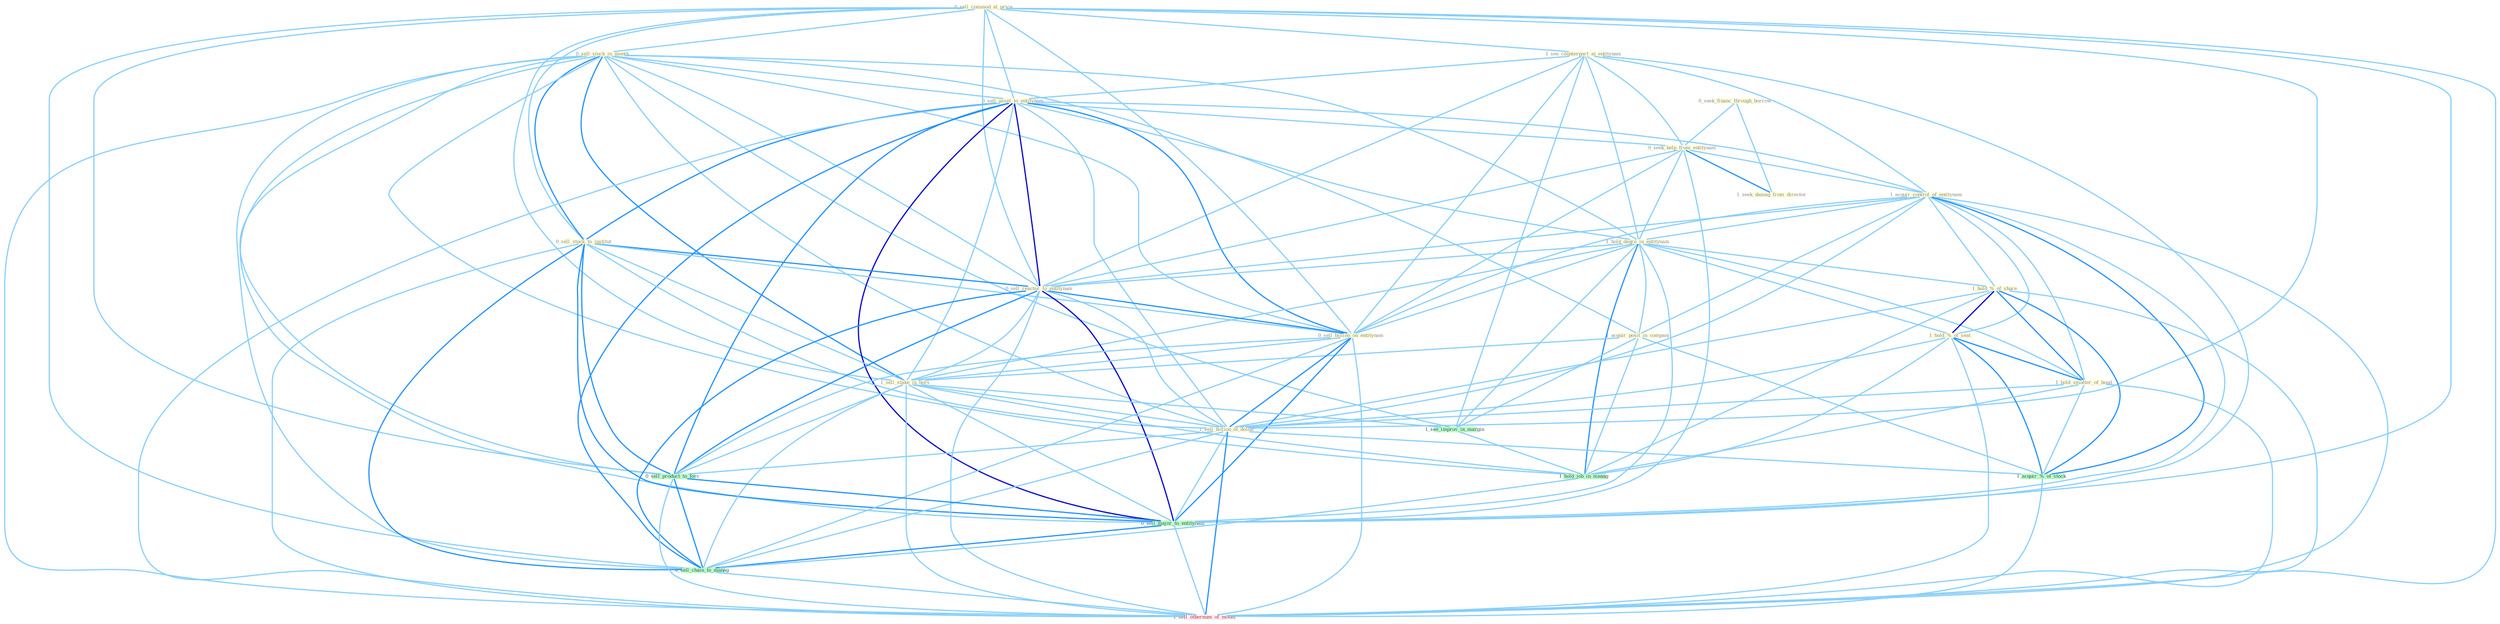 Graph G{ 
    node
    [shape=polygon,style=filled,width=.5,height=.06,color="#BDFCC9",fixedsize=true,fontsize=4,
    fontcolor="#2f4f4f"];
    {node
    [color="#ffffe0", fontcolor="#8b7d6b"] "0_sell_commod_at_price " "0_sell_stock_in_month " "0_seek_financ_through_borrow " "1_see_counterpart_at_entitynam " "0_sell_asset_to_entitynam " "0_seek_help_from_entitynam " "1_acquir_control_of_entitynam " "0_sell_stock_to_institut " "1_hold_degre_in_entitynam " "1_seek_damag_from_director " "1_hold_%_of_share " "1_acquir_posit_in_compani " "0_sell_reactor_to_entitynam " "0_sell_billion_on_entitynam " "1_hold_%_of_seat " "1_sell_stake_in_hors " "1_hold_smatter_of_bond " "1_sell_billion_of_dollar "}
{node [color="#fff0f5", fontcolor="#b22222"] "1_sell_othernum_of_model "}
edge [color="#B0E2FF"];

	"0_sell_commod_at_price " -- "0_sell_stock_in_month " [w="1", color="#87cefa" ];
	"0_sell_commod_at_price " -- "1_see_counterpart_at_entitynam " [w="1", color="#87cefa" ];
	"0_sell_commod_at_price " -- "0_sell_asset_to_entitynam " [w="1", color="#87cefa" ];
	"0_sell_commod_at_price " -- "0_sell_stock_to_institut " [w="1", color="#87cefa" ];
	"0_sell_commod_at_price " -- "0_sell_reactor_to_entitynam " [w="1", color="#87cefa" ];
	"0_sell_commod_at_price " -- "0_sell_billion_on_entitynam " [w="1", color="#87cefa" ];
	"0_sell_commod_at_price " -- "1_sell_stake_in_hors " [w="1", color="#87cefa" ];
	"0_sell_commod_at_price " -- "1_sell_billion_of_dollar " [w="1", color="#87cefa" ];
	"0_sell_commod_at_price " -- "0_sell_product_to_forc " [w="1", color="#87cefa" ];
	"0_sell_commod_at_price " -- "0_sell_major_to_entitynam " [w="1", color="#87cefa" ];
	"0_sell_commod_at_price " -- "0_sell_chain_to_manag " [w="1", color="#87cefa" ];
	"0_sell_commod_at_price " -- "1_sell_othernum_of_model " [w="1", color="#87cefa" ];
	"0_sell_stock_in_month " -- "0_sell_asset_to_entitynam " [w="1", color="#87cefa" ];
	"0_sell_stock_in_month " -- "0_sell_stock_to_institut " [w="2", color="#1e90ff" , len=0.8];
	"0_sell_stock_in_month " -- "1_hold_degre_in_entitynam " [w="1", color="#87cefa" ];
	"0_sell_stock_in_month " -- "1_acquir_posit_in_compani " [w="1", color="#87cefa" ];
	"0_sell_stock_in_month " -- "0_sell_reactor_to_entitynam " [w="1", color="#87cefa" ];
	"0_sell_stock_in_month " -- "0_sell_billion_on_entitynam " [w="1", color="#87cefa" ];
	"0_sell_stock_in_month " -- "1_sell_stake_in_hors " [w="2", color="#1e90ff" , len=0.8];
	"0_sell_stock_in_month " -- "1_sell_billion_of_dollar " [w="1", color="#87cefa" ];
	"0_sell_stock_in_month " -- "1_see_improv_in_margin " [w="1", color="#87cefa" ];
	"0_sell_stock_in_month " -- "1_hold_job_in_manag " [w="1", color="#87cefa" ];
	"0_sell_stock_in_month " -- "0_sell_product_to_forc " [w="1", color="#87cefa" ];
	"0_sell_stock_in_month " -- "0_sell_major_to_entitynam " [w="1", color="#87cefa" ];
	"0_sell_stock_in_month " -- "0_sell_chain_to_manag " [w="1", color="#87cefa" ];
	"0_sell_stock_in_month " -- "1_sell_othernum_of_model " [w="1", color="#87cefa" ];
	"0_seek_financ_through_borrow " -- "0_seek_help_from_entitynam " [w="1", color="#87cefa" ];
	"0_seek_financ_through_borrow " -- "1_seek_damag_from_director " [w="1", color="#87cefa" ];
	"1_see_counterpart_at_entitynam " -- "0_sell_asset_to_entitynam " [w="1", color="#87cefa" ];
	"1_see_counterpart_at_entitynam " -- "0_seek_help_from_entitynam " [w="1", color="#87cefa" ];
	"1_see_counterpart_at_entitynam " -- "1_acquir_control_of_entitynam " [w="1", color="#87cefa" ];
	"1_see_counterpart_at_entitynam " -- "1_hold_degre_in_entitynam " [w="1", color="#87cefa" ];
	"1_see_counterpart_at_entitynam " -- "0_sell_reactor_to_entitynam " [w="1", color="#87cefa" ];
	"1_see_counterpart_at_entitynam " -- "0_sell_billion_on_entitynam " [w="1", color="#87cefa" ];
	"1_see_counterpart_at_entitynam " -- "1_see_improv_in_margin " [w="1", color="#87cefa" ];
	"1_see_counterpart_at_entitynam " -- "0_sell_major_to_entitynam " [w="1", color="#87cefa" ];
	"0_sell_asset_to_entitynam " -- "0_seek_help_from_entitynam " [w="1", color="#87cefa" ];
	"0_sell_asset_to_entitynam " -- "1_acquir_control_of_entitynam " [w="1", color="#87cefa" ];
	"0_sell_asset_to_entitynam " -- "0_sell_stock_to_institut " [w="2", color="#1e90ff" , len=0.8];
	"0_sell_asset_to_entitynam " -- "1_hold_degre_in_entitynam " [w="1", color="#87cefa" ];
	"0_sell_asset_to_entitynam " -- "0_sell_reactor_to_entitynam " [w="3", color="#0000cd" , len=0.6];
	"0_sell_asset_to_entitynam " -- "0_sell_billion_on_entitynam " [w="2", color="#1e90ff" , len=0.8];
	"0_sell_asset_to_entitynam " -- "1_sell_stake_in_hors " [w="1", color="#87cefa" ];
	"0_sell_asset_to_entitynam " -- "1_sell_billion_of_dollar " [w="1", color="#87cefa" ];
	"0_sell_asset_to_entitynam " -- "0_sell_product_to_forc " [w="2", color="#1e90ff" , len=0.8];
	"0_sell_asset_to_entitynam " -- "0_sell_major_to_entitynam " [w="3", color="#0000cd" , len=0.6];
	"0_sell_asset_to_entitynam " -- "0_sell_chain_to_manag " [w="2", color="#1e90ff" , len=0.8];
	"0_sell_asset_to_entitynam " -- "1_sell_othernum_of_model " [w="1", color="#87cefa" ];
	"0_seek_help_from_entitynam " -- "1_acquir_control_of_entitynam " [w="1", color="#87cefa" ];
	"0_seek_help_from_entitynam " -- "1_hold_degre_in_entitynam " [w="1", color="#87cefa" ];
	"0_seek_help_from_entitynam " -- "1_seek_damag_from_director " [w="2", color="#1e90ff" , len=0.8];
	"0_seek_help_from_entitynam " -- "0_sell_reactor_to_entitynam " [w="1", color="#87cefa" ];
	"0_seek_help_from_entitynam " -- "0_sell_billion_on_entitynam " [w="1", color="#87cefa" ];
	"0_seek_help_from_entitynam " -- "0_sell_major_to_entitynam " [w="1", color="#87cefa" ];
	"1_acquir_control_of_entitynam " -- "1_hold_degre_in_entitynam " [w="1", color="#87cefa" ];
	"1_acquir_control_of_entitynam " -- "1_hold_%_of_share " [w="1", color="#87cefa" ];
	"1_acquir_control_of_entitynam " -- "1_acquir_posit_in_compani " [w="1", color="#87cefa" ];
	"1_acquir_control_of_entitynam " -- "0_sell_reactor_to_entitynam " [w="1", color="#87cefa" ];
	"1_acquir_control_of_entitynam " -- "0_sell_billion_on_entitynam " [w="1", color="#87cefa" ];
	"1_acquir_control_of_entitynam " -- "1_hold_%_of_seat " [w="1", color="#87cefa" ];
	"1_acquir_control_of_entitynam " -- "1_hold_smatter_of_bond " [w="1", color="#87cefa" ];
	"1_acquir_control_of_entitynam " -- "1_sell_billion_of_dollar " [w="1", color="#87cefa" ];
	"1_acquir_control_of_entitynam " -- "1_acquir_%_of_stock " [w="2", color="#1e90ff" , len=0.8];
	"1_acquir_control_of_entitynam " -- "0_sell_major_to_entitynam " [w="1", color="#87cefa" ];
	"1_acquir_control_of_entitynam " -- "1_sell_othernum_of_model " [w="1", color="#87cefa" ];
	"0_sell_stock_to_institut " -- "0_sell_reactor_to_entitynam " [w="2", color="#1e90ff" , len=0.8];
	"0_sell_stock_to_institut " -- "0_sell_billion_on_entitynam " [w="1", color="#87cefa" ];
	"0_sell_stock_to_institut " -- "1_sell_stake_in_hors " [w="1", color="#87cefa" ];
	"0_sell_stock_to_institut " -- "1_sell_billion_of_dollar " [w="1", color="#87cefa" ];
	"0_sell_stock_to_institut " -- "0_sell_product_to_forc " [w="2", color="#1e90ff" , len=0.8];
	"0_sell_stock_to_institut " -- "0_sell_major_to_entitynam " [w="2", color="#1e90ff" , len=0.8];
	"0_sell_stock_to_institut " -- "0_sell_chain_to_manag " [w="2", color="#1e90ff" , len=0.8];
	"0_sell_stock_to_institut " -- "1_sell_othernum_of_model " [w="1", color="#87cefa" ];
	"1_hold_degre_in_entitynam " -- "1_hold_%_of_share " [w="1", color="#87cefa" ];
	"1_hold_degre_in_entitynam " -- "1_acquir_posit_in_compani " [w="1", color="#87cefa" ];
	"1_hold_degre_in_entitynam " -- "0_sell_reactor_to_entitynam " [w="1", color="#87cefa" ];
	"1_hold_degre_in_entitynam " -- "0_sell_billion_on_entitynam " [w="1", color="#87cefa" ];
	"1_hold_degre_in_entitynam " -- "1_hold_%_of_seat " [w="1", color="#87cefa" ];
	"1_hold_degre_in_entitynam " -- "1_sell_stake_in_hors " [w="1", color="#87cefa" ];
	"1_hold_degre_in_entitynam " -- "1_hold_smatter_of_bond " [w="1", color="#87cefa" ];
	"1_hold_degre_in_entitynam " -- "1_see_improv_in_margin " [w="1", color="#87cefa" ];
	"1_hold_degre_in_entitynam " -- "1_hold_job_in_manag " [w="2", color="#1e90ff" , len=0.8];
	"1_hold_degre_in_entitynam " -- "0_sell_major_to_entitynam " [w="1", color="#87cefa" ];
	"1_hold_%_of_share " -- "1_hold_%_of_seat " [w="3", color="#0000cd" , len=0.6];
	"1_hold_%_of_share " -- "1_hold_smatter_of_bond " [w="2", color="#1e90ff" , len=0.8];
	"1_hold_%_of_share " -- "1_sell_billion_of_dollar " [w="1", color="#87cefa" ];
	"1_hold_%_of_share " -- "1_acquir_%_of_stock " [w="2", color="#1e90ff" , len=0.8];
	"1_hold_%_of_share " -- "1_hold_job_in_manag " [w="1", color="#87cefa" ];
	"1_hold_%_of_share " -- "1_sell_othernum_of_model " [w="1", color="#87cefa" ];
	"1_acquir_posit_in_compani " -- "1_sell_stake_in_hors " [w="1", color="#87cefa" ];
	"1_acquir_posit_in_compani " -- "1_see_improv_in_margin " [w="1", color="#87cefa" ];
	"1_acquir_posit_in_compani " -- "1_acquir_%_of_stock " [w="1", color="#87cefa" ];
	"1_acquir_posit_in_compani " -- "1_hold_job_in_manag " [w="1", color="#87cefa" ];
	"0_sell_reactor_to_entitynam " -- "0_sell_billion_on_entitynam " [w="2", color="#1e90ff" , len=0.8];
	"0_sell_reactor_to_entitynam " -- "1_sell_stake_in_hors " [w="1", color="#87cefa" ];
	"0_sell_reactor_to_entitynam " -- "1_sell_billion_of_dollar " [w="1", color="#87cefa" ];
	"0_sell_reactor_to_entitynam " -- "0_sell_product_to_forc " [w="2", color="#1e90ff" , len=0.8];
	"0_sell_reactor_to_entitynam " -- "0_sell_major_to_entitynam " [w="3", color="#0000cd" , len=0.6];
	"0_sell_reactor_to_entitynam " -- "0_sell_chain_to_manag " [w="2", color="#1e90ff" , len=0.8];
	"0_sell_reactor_to_entitynam " -- "1_sell_othernum_of_model " [w="1", color="#87cefa" ];
	"0_sell_billion_on_entitynam " -- "1_sell_stake_in_hors " [w="1", color="#87cefa" ];
	"0_sell_billion_on_entitynam " -- "1_sell_billion_of_dollar " [w="2", color="#1e90ff" , len=0.8];
	"0_sell_billion_on_entitynam " -- "0_sell_product_to_forc " [w="1", color="#87cefa" ];
	"0_sell_billion_on_entitynam " -- "0_sell_major_to_entitynam " [w="2", color="#1e90ff" , len=0.8];
	"0_sell_billion_on_entitynam " -- "0_sell_chain_to_manag " [w="1", color="#87cefa" ];
	"0_sell_billion_on_entitynam " -- "1_sell_othernum_of_model " [w="1", color="#87cefa" ];
	"1_hold_%_of_seat " -- "1_hold_smatter_of_bond " [w="2", color="#1e90ff" , len=0.8];
	"1_hold_%_of_seat " -- "1_sell_billion_of_dollar " [w="1", color="#87cefa" ];
	"1_hold_%_of_seat " -- "1_acquir_%_of_stock " [w="2", color="#1e90ff" , len=0.8];
	"1_hold_%_of_seat " -- "1_hold_job_in_manag " [w="1", color="#87cefa" ];
	"1_hold_%_of_seat " -- "1_sell_othernum_of_model " [w="1", color="#87cefa" ];
	"1_sell_stake_in_hors " -- "1_sell_billion_of_dollar " [w="1", color="#87cefa" ];
	"1_sell_stake_in_hors " -- "1_see_improv_in_margin " [w="1", color="#87cefa" ];
	"1_sell_stake_in_hors " -- "1_hold_job_in_manag " [w="1", color="#87cefa" ];
	"1_sell_stake_in_hors " -- "0_sell_product_to_forc " [w="1", color="#87cefa" ];
	"1_sell_stake_in_hors " -- "0_sell_major_to_entitynam " [w="1", color="#87cefa" ];
	"1_sell_stake_in_hors " -- "0_sell_chain_to_manag " [w="1", color="#87cefa" ];
	"1_sell_stake_in_hors " -- "1_sell_othernum_of_model " [w="1", color="#87cefa" ];
	"1_hold_smatter_of_bond " -- "1_sell_billion_of_dollar " [w="1", color="#87cefa" ];
	"1_hold_smatter_of_bond " -- "1_acquir_%_of_stock " [w="1", color="#87cefa" ];
	"1_hold_smatter_of_bond " -- "1_hold_job_in_manag " [w="1", color="#87cefa" ];
	"1_hold_smatter_of_bond " -- "1_sell_othernum_of_model " [w="1", color="#87cefa" ];
	"1_sell_billion_of_dollar " -- "1_acquir_%_of_stock " [w="1", color="#87cefa" ];
	"1_sell_billion_of_dollar " -- "0_sell_product_to_forc " [w="1", color="#87cefa" ];
	"1_sell_billion_of_dollar " -- "0_sell_major_to_entitynam " [w="1", color="#87cefa" ];
	"1_sell_billion_of_dollar " -- "0_sell_chain_to_manag " [w="1", color="#87cefa" ];
	"1_sell_billion_of_dollar " -- "1_sell_othernum_of_model " [w="2", color="#1e90ff" , len=0.8];
	"1_see_improv_in_margin " -- "1_hold_job_in_manag " [w="1", color="#87cefa" ];
	"1_acquir_%_of_stock " -- "1_sell_othernum_of_model " [w="1", color="#87cefa" ];
	"1_hold_job_in_manag " -- "0_sell_chain_to_manag " [w="1", color="#87cefa" ];
	"0_sell_product_to_forc " -- "0_sell_major_to_entitynam " [w="2", color="#1e90ff" , len=0.8];
	"0_sell_product_to_forc " -- "0_sell_chain_to_manag " [w="2", color="#1e90ff" , len=0.8];
	"0_sell_product_to_forc " -- "1_sell_othernum_of_model " [w="1", color="#87cefa" ];
	"0_sell_major_to_entitynam " -- "0_sell_chain_to_manag " [w="2", color="#1e90ff" , len=0.8];
	"0_sell_major_to_entitynam " -- "1_sell_othernum_of_model " [w="1", color="#87cefa" ];
	"0_sell_chain_to_manag " -- "1_sell_othernum_of_model " [w="1", color="#87cefa" ];
}